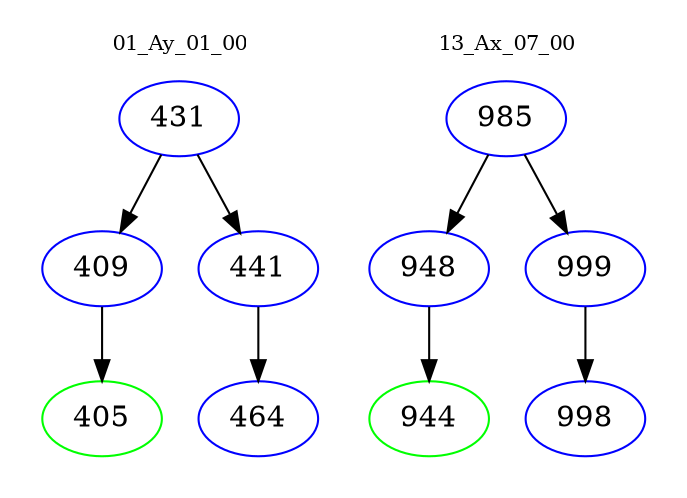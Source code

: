 digraph{
subgraph cluster_0 {
color = white
label = "01_Ay_01_00";
fontsize=10;
T0_431 [label="431", color="blue"]
T0_431 -> T0_409 [color="black"]
T0_409 [label="409", color="blue"]
T0_409 -> T0_405 [color="black"]
T0_405 [label="405", color="green"]
T0_431 -> T0_441 [color="black"]
T0_441 [label="441", color="blue"]
T0_441 -> T0_464 [color="black"]
T0_464 [label="464", color="blue"]
}
subgraph cluster_1 {
color = white
label = "13_Ax_07_00";
fontsize=10;
T1_985 [label="985", color="blue"]
T1_985 -> T1_948 [color="black"]
T1_948 [label="948", color="blue"]
T1_948 -> T1_944 [color="black"]
T1_944 [label="944", color="green"]
T1_985 -> T1_999 [color="black"]
T1_999 [label="999", color="blue"]
T1_999 -> T1_998 [color="black"]
T1_998 [label="998", color="blue"]
}
}
